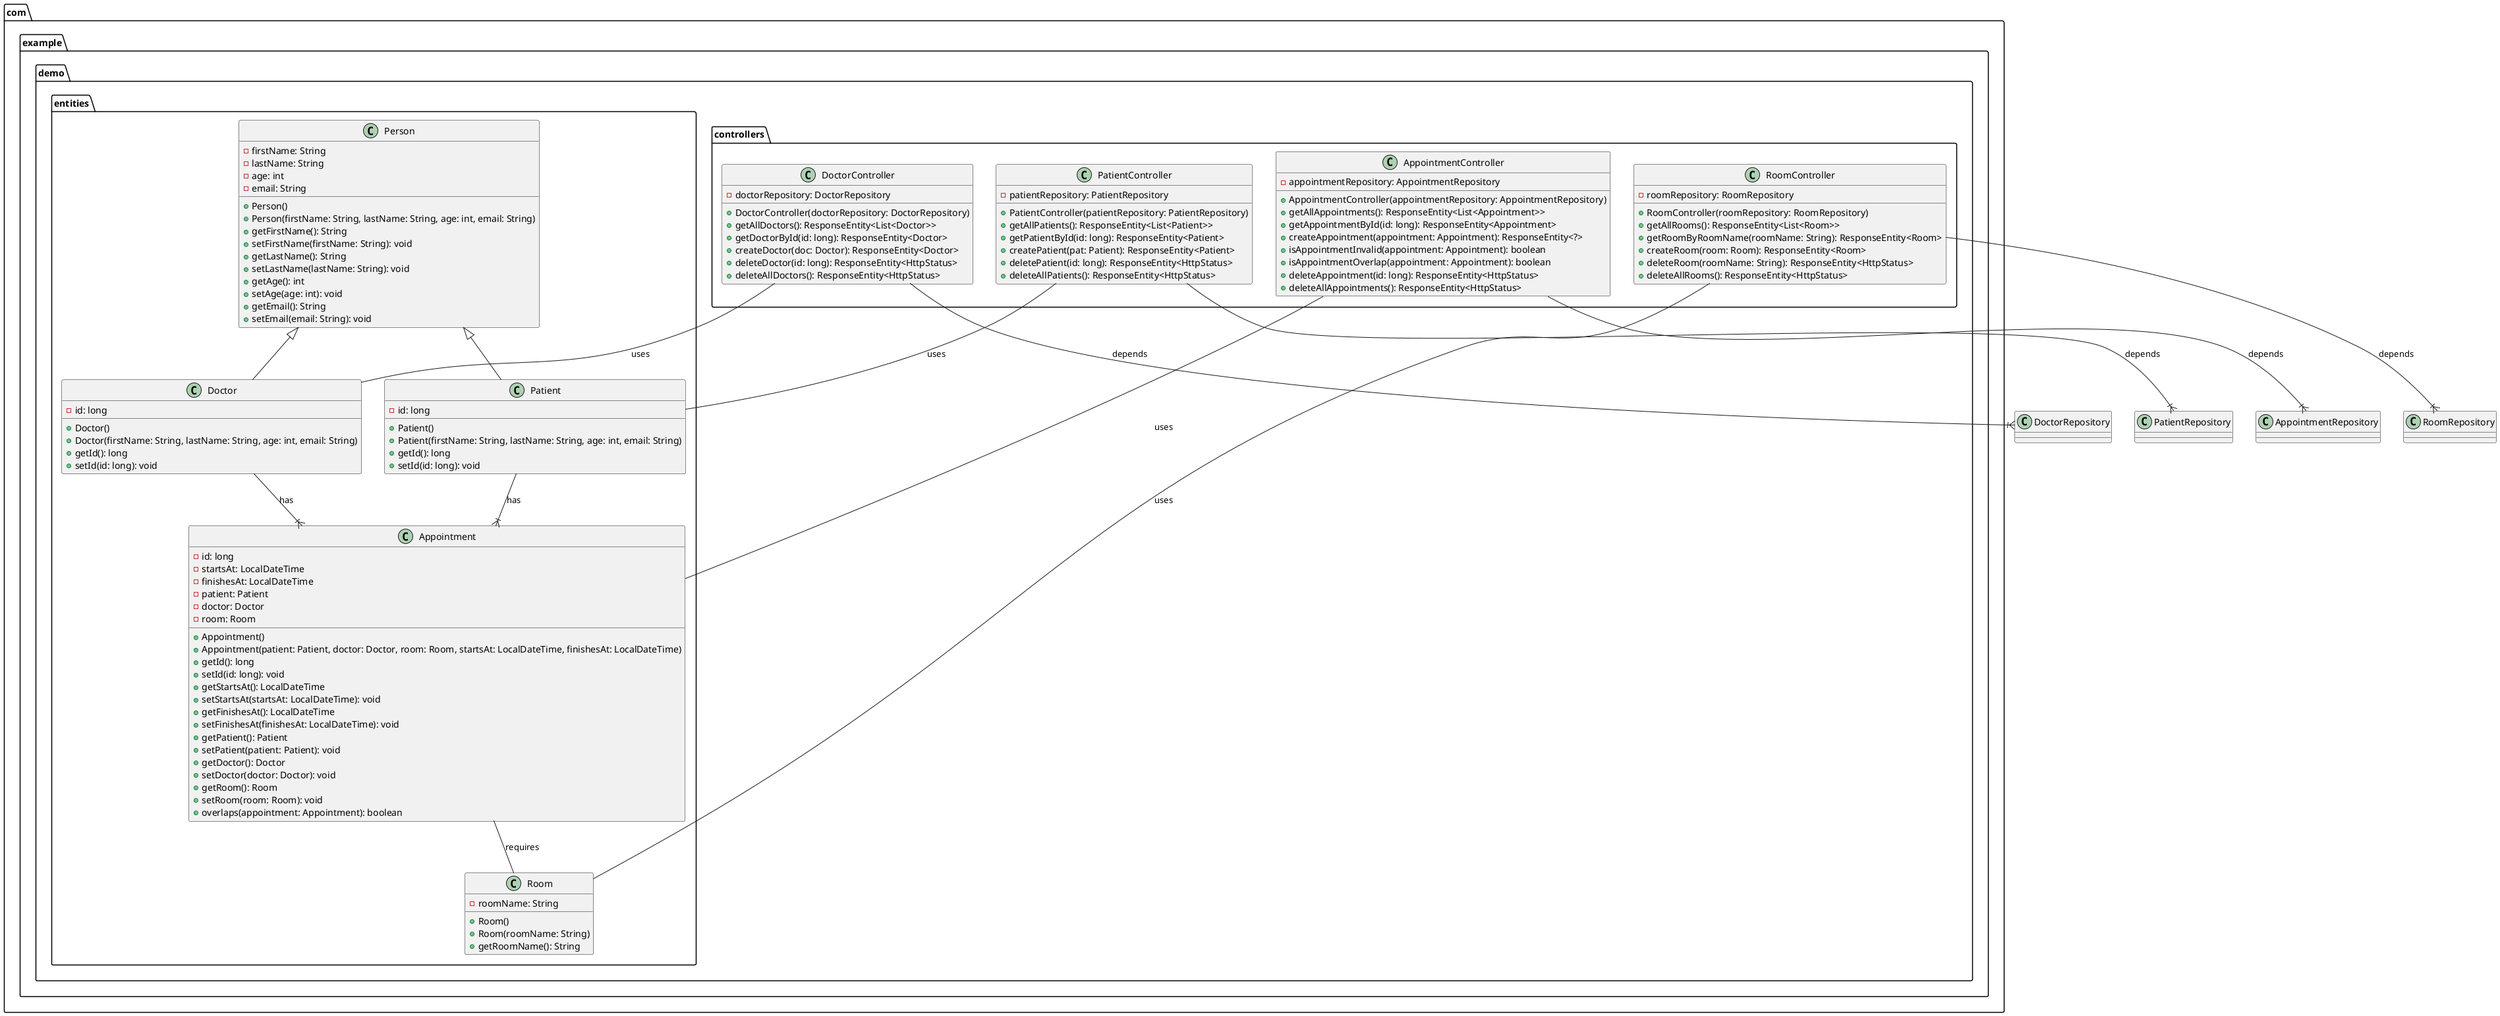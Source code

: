 @startuml
package com.example.demo.entities {
    class Person {
        - firstName: String
        - lastName: String
        - age: int
        - email: String

        + Person()
        + Person(firstName: String, lastName: String, age: int, email: String)
        + getFirstName(): String
        + setFirstName(firstName: String): void
        + getLastName(): String
        + setLastName(lastName: String): void
        + getAge(): int
        + setAge(age: int): void
        + getEmail(): String
        + setEmail(email: String): void
    }

    class Doctor extends Person {
        - id: long

        + Doctor()
        + Doctor(firstName: String, lastName: String, age: int, email: String)
        + getId(): long
        + setId(id: long): void
    }

    class Patient extends Person {
        - id: long

        + Patient()
        + Patient(firstName: String, lastName: String, age: int, email: String)
        + getId(): long
        + setId(id: long): void
    }

    class Room {
        - roomName: String

        + Room()
        + Room(roomName: String)
        + getRoomName(): String
    }

    class Appointment {
        - id: long
        - startsAt: LocalDateTime
        - finishesAt: LocalDateTime
        - patient: Patient
        - doctor: Doctor
        - room: Room

        + Appointment()
        + Appointment(patient: Patient, doctor: Doctor, room: Room, startsAt: LocalDateTime, finishesAt: LocalDateTime)
        + getId(): long
        + setId(id: long): void
        + getStartsAt(): LocalDateTime
        + setStartsAt(startsAt: LocalDateTime): void
        + getFinishesAt(): LocalDateTime
        + setFinishesAt(finishesAt: LocalDateTime): void
        + getPatient(): Patient
        + setPatient(patient: Patient): void
        + getDoctor(): Doctor
        + setDoctor(doctor: Doctor): void
        + getRoom(): Room
        + setRoom(room: Room): void
        + overlaps(appointment: Appointment): boolean
    }
}

package com.example.demo.controllers {
    class AppointmentController {
        - appointmentRepository: AppointmentRepository

        + AppointmentController(appointmentRepository: AppointmentRepository)
        + getAllAppointments(): ResponseEntity<List<Appointment>>
        + getAppointmentById(id: long): ResponseEntity<Appointment>
        + createAppointment(appointment: Appointment): ResponseEntity<?>
        + isAppointmentInvalid(appointment: Appointment): boolean
        + isAppointmentOverlap(appointment: Appointment): boolean
        + deleteAppointment(id: long): ResponseEntity<HttpStatus>
        + deleteAllAppointments(): ResponseEntity<HttpStatus>
    }

    class DoctorController {
        - doctorRepository: DoctorRepository

        + DoctorController(doctorRepository: DoctorRepository)
        + getAllDoctors(): ResponseEntity<List<Doctor>>
        + getDoctorById(id: long): ResponseEntity<Doctor>
        + createDoctor(doc: Doctor): ResponseEntity<Doctor>
        + deleteDoctor(id: long): ResponseEntity<HttpStatus>
        + deleteAllDoctors(): ResponseEntity<HttpStatus>
    }

    class PatientController {
        - patientRepository: PatientRepository

        + PatientController(patientRepository: PatientRepository)
        + getAllPatients(): ResponseEntity<List<Patient>>
        + getPatientById(id: long): ResponseEntity<Patient>
        + createPatient(pat: Patient): ResponseEntity<Patient>
        + deletePatient(id: long): ResponseEntity<HttpStatus>
        + deleteAllPatients(): ResponseEntity<HttpStatus>
    }

    class RoomController {
        - roomRepository: RoomRepository

        + RoomController(roomRepository: RoomRepository)
        + getAllRooms(): ResponseEntity<List<Room>>
        + getRoomByRoomName(roomName: String): ResponseEntity<Room>
        + createRoom(room: Room): ResponseEntity<Room>
        + deleteRoom(roomName: String): ResponseEntity<HttpStatus>
        + deleteAllRooms(): ResponseEntity<HttpStatus>
    }
}

Doctor --|{ Appointment : has
Patient --|{ Appointment : has
Appointment -- Room : requires

AppointmentController -- Appointment : uses
DoctorController -- Doctor : uses
PatientController -- Patient : uses
RoomController -- Room : uses

AppointmentController --|{ AppointmentRepository : depends
DoctorController --|{ DoctorRepository : depends
PatientController --|{ PatientRepository : depends
RoomController --|{ RoomRepository : depends
@enduml
